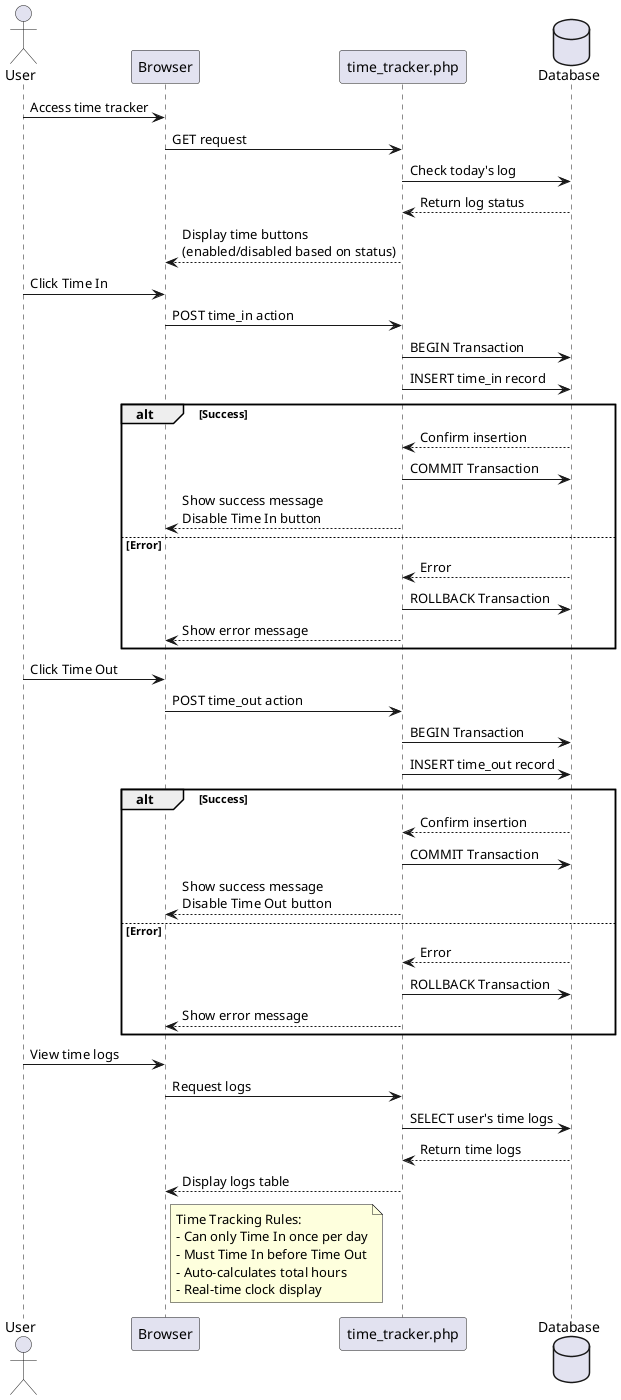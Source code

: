 @startuml Time Tracker System

actor User
participant Browser
participant "time_tracker.php" as PHP
database Database

' Initial Page Load
User -> Browser: Access time tracker
Browser -> PHP: GET request
PHP -> Database: Check today's log
Database --> PHP: Return log status
PHP --> Browser: Display time buttons\n(enabled/disabled based on status)

' Time In Process
User -> Browser: Click Time In
Browser -> PHP: POST time_in action
PHP -> Database: BEGIN Transaction
PHP -> Database: INSERT time_in record
alt Success
    Database --> PHP: Confirm insertion
    PHP -> Database: COMMIT Transaction
    PHP --> Browser: Show success message\nDisable Time In button
else Error
    Database --> PHP: Error
    PHP -> Database: ROLLBACK Transaction
    PHP --> Browser: Show error message
end

' Time Out Process
User -> Browser: Click Time Out
Browser -> PHP: POST time_out action
PHP -> Database: BEGIN Transaction
PHP -> Database: INSERT time_out record
alt Success
    Database --> PHP: Confirm insertion
    PHP -> Database: COMMIT Transaction
    PHP --> Browser: Show success message\nDisable Time Out button
else Error
    Database --> PHP: Error
    PHP -> Database: ROLLBACK Transaction
    PHP --> Browser: Show error message
end

' View Time Logs
User -> Browser: View time logs
Browser -> PHP: Request logs
PHP -> Database: SELECT user's time logs
Database --> PHP: Return time logs
PHP --> Browser: Display logs table

note right of Browser
  Time Tracking Rules:
  - Can only Time In once per day
  - Must Time In before Time Out
  - Auto-calculates total hours
  - Real-time clock display
end note

@enduml 